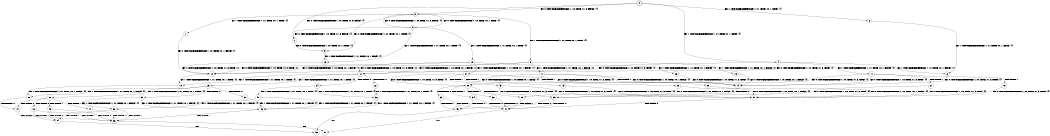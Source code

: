 digraph BCG {
size = "7, 10.5";
center = TRUE;
node [shape = circle];
0 [peripheries = 2];
0 -> 1 [label = "EX !0 !ATOMIC_EXCH_BRANCH (1, +0, TRUE, +1, 3, FALSE) !{}"];
0 -> 2 [label = "EX !1 !ATOMIC_EXCH_BRANCH (1, +1, TRUE, +0, 1, TRUE) !{}"];
0 -> 3 [label = "EX !0 !ATOMIC_EXCH_BRANCH (1, +0, TRUE, +1, 3, FALSE) !{}"];
0 -> 4 [label = "EX !1 !ATOMIC_EXCH_BRANCH (1, +1, TRUE, +0, 1, TRUE) !{}"];
1 -> 5 [label = "EX !0 !ATOMIC_EXCH_BRANCH (1, +0, TRUE, +0, 1, TRUE) !{}"];
2 -> 6 [label = "EX !1 !ATOMIC_EXCH_BRANCH (1, +1, TRUE, +0, 1, FALSE) !{}"];
3 -> 5 [label = "EX !0 !ATOMIC_EXCH_BRANCH (1, +0, TRUE, +0, 1, TRUE) !{}"];
3 -> 7 [label = "EX !1 !ATOMIC_EXCH_BRANCH (1, +1, TRUE, +0, 1, TRUE) !{}"];
3 -> 8 [label = "EX !0 !ATOMIC_EXCH_BRANCH (1, +0, TRUE, +0, 1, TRUE) !{}"];
3 -> 9 [label = "EX !1 !ATOMIC_EXCH_BRANCH (1, +1, TRUE, +0, 1, TRUE) !{}"];
4 -> 6 [label = "EX !1 !ATOMIC_EXCH_BRANCH (1, +1, TRUE, +0, 1, FALSE) !{}"];
4 -> 10 [label = "EX !0 !ATOMIC_EXCH_BRANCH (1, +0, TRUE, +1, 3, TRUE) !{}"];
4 -> 11 [label = "EX !1 !ATOMIC_EXCH_BRANCH (1, +1, TRUE, +0, 1, FALSE) !{}"];
4 -> 12 [label = "EX !0 !ATOMIC_EXCH_BRANCH (1, +0, TRUE, +1, 3, TRUE) !{}"];
5 -> 13 [label = "EX !1 !ATOMIC_EXCH_BRANCH (1, +1, TRUE, +0, 1, TRUE) !{}"];
6 -> 14 [label = "EX !0 !ATOMIC_EXCH_BRANCH (1, +0, TRUE, +1, 3, TRUE) !{}"];
7 -> 10 [label = "EX !0 !ATOMIC_EXCH_BRANCH (1, +0, TRUE, +0, 1, FALSE) !{}"];
8 -> 1 [label = "EX !0 !ATOMIC_EXCH_BRANCH (1, +0, TRUE, +1, 3, FALSE) !{}"];
8 -> 13 [label = "EX !1 !ATOMIC_EXCH_BRANCH (1, +1, TRUE, +0, 1, TRUE) !{}"];
8 -> 3 [label = "EX !0 !ATOMIC_EXCH_BRANCH (1, +0, TRUE, +1, 3, FALSE) !{}"];
8 -> 15 [label = "EX !1 !ATOMIC_EXCH_BRANCH (1, +1, TRUE, +0, 1, TRUE) !{}"];
9 -> 10 [label = "EX !0 !ATOMIC_EXCH_BRANCH (1, +0, TRUE, +0, 1, FALSE) !{}"];
9 -> 16 [label = "EX !1 !ATOMIC_EXCH_BRANCH (1, +1, TRUE, +0, 1, FALSE) !{}"];
9 -> 12 [label = "EX !0 !ATOMIC_EXCH_BRANCH (1, +0, TRUE, +0, 1, FALSE) !{}"];
9 -> 17 [label = "EX !1 !ATOMIC_EXCH_BRANCH (1, +1, TRUE, +0, 1, FALSE) !{}"];
10 -> 18 [label = "EX !1 !ATOMIC_EXCH_BRANCH (1, +1, TRUE, +0, 1, TRUE) !{}"];
11 -> 14 [label = "EX !0 !ATOMIC_EXCH_BRANCH (1, +0, TRUE, +1, 3, TRUE) !{}"];
11 -> 19 [label = "TERMINATE !1"];
11 -> 20 [label = "EX !0 !ATOMIC_EXCH_BRANCH (1, +0, TRUE, +1, 3, TRUE) !{}"];
11 -> 21 [label = "TERMINATE !1"];
12 -> 18 [label = "EX !1 !ATOMIC_EXCH_BRANCH (1, +1, TRUE, +0, 1, TRUE) !{}"];
12 -> 22 [label = "TERMINATE !0"];
12 -> 23 [label = "EX !1 !ATOMIC_EXCH_BRANCH (1, +1, TRUE, +0, 1, TRUE) !{}"];
12 -> 24 [label = "TERMINATE !0"];
13 -> 10 [label = "EX !0 !ATOMIC_EXCH_BRANCH (1, +0, TRUE, +1, 3, TRUE) !{}"];
14 -> 25 [label = "TERMINATE !0"];
15 -> 10 [label = "EX !0 !ATOMIC_EXCH_BRANCH (1, +0, TRUE, +1, 3, TRUE) !{}"];
15 -> 26 [label = "EX !1 !ATOMIC_EXCH_BRANCH (1, +1, TRUE, +0, 1, FALSE) !{}"];
15 -> 12 [label = "EX !0 !ATOMIC_EXCH_BRANCH (1, +0, TRUE, +1, 3, TRUE) !{}"];
15 -> 27 [label = "EX !1 !ATOMIC_EXCH_BRANCH (1, +1, TRUE, +0, 1, FALSE) !{}"];
16 -> 14 [label = "EX !0 !ATOMIC_EXCH_BRANCH (1, +0, TRUE, +0, 1, FALSE) !{}"];
17 -> 14 [label = "EX !0 !ATOMIC_EXCH_BRANCH (1, +0, TRUE, +0, 1, FALSE) !{}"];
17 -> 28 [label = "TERMINATE !1"];
17 -> 20 [label = "EX !0 !ATOMIC_EXCH_BRANCH (1, +0, TRUE, +0, 1, FALSE) !{}"];
17 -> 29 [label = "TERMINATE !1"];
18 -> 30 [label = "EX !1 !ATOMIC_EXCH_BRANCH (1, +1, TRUE, +0, 1, FALSE) !{}"];
19 -> 31 [label = "EX !0 !ATOMIC_EXCH_BRANCH (1, +0, TRUE, +1, 3, TRUE) !{}"];
20 -> 25 [label = "TERMINATE !0"];
20 -> 32 [label = "TERMINATE !1"];
20 -> 33 [label = "TERMINATE !0"];
20 -> 34 [label = "TERMINATE !1"];
21 -> 31 [label = "EX !0 !ATOMIC_EXCH_BRANCH (1, +0, TRUE, +1, 3, TRUE) !{}"];
21 -> 35 [label = "EX !0 !ATOMIC_EXCH_BRANCH (1, +0, TRUE, +1, 3, TRUE) !{}"];
22 -> 36 [label = "EX !1 !ATOMIC_EXCH_BRANCH (1, +1, TRUE, +0, 1, TRUE) !{}"];
23 -> 30 [label = "EX !1 !ATOMIC_EXCH_BRANCH (1, +1, TRUE, +0, 1, FALSE) !{}"];
23 -> 37 [label = "TERMINATE !0"];
23 -> 38 [label = "EX !1 !ATOMIC_EXCH_BRANCH (1, +1, TRUE, +0, 1, FALSE) !{}"];
23 -> 39 [label = "TERMINATE !0"];
24 -> 36 [label = "EX !1 !ATOMIC_EXCH_BRANCH (1, +1, TRUE, +0, 1, TRUE) !{}"];
24 -> 40 [label = "EX !1 !ATOMIC_EXCH_BRANCH (1, +1, TRUE, +0, 1, TRUE) !{}"];
25 -> 41 [label = "TERMINATE !1"];
26 -> 14 [label = "EX !0 !ATOMIC_EXCH_BRANCH (1, +0, TRUE, +1, 3, TRUE) !{}"];
27 -> 14 [label = "EX !0 !ATOMIC_EXCH_BRANCH (1, +0, TRUE, +1, 3, TRUE) !{}"];
27 -> 42 [label = "TERMINATE !1"];
27 -> 20 [label = "EX !0 !ATOMIC_EXCH_BRANCH (1, +0, TRUE, +1, 3, TRUE) !{}"];
27 -> 43 [label = "TERMINATE !1"];
28 -> 31 [label = "EX !0 !ATOMIC_EXCH_BRANCH (1, +0, TRUE, +0, 1, FALSE) !{}"];
29 -> 31 [label = "EX !0 !ATOMIC_EXCH_BRANCH (1, +0, TRUE, +0, 1, FALSE) !{}"];
29 -> 35 [label = "EX !0 !ATOMIC_EXCH_BRANCH (1, +0, TRUE, +0, 1, FALSE) !{}"];
30 -> 44 [label = "TERMINATE !0"];
31 -> 41 [label = "TERMINATE !0"];
32 -> 41 [label = "TERMINATE !0"];
33 -> 41 [label = "TERMINATE !1"];
33 -> 45 [label = "TERMINATE !1"];
34 -> 41 [label = "TERMINATE !0"];
34 -> 45 [label = "TERMINATE !0"];
35 -> 41 [label = "TERMINATE !0"];
35 -> 45 [label = "TERMINATE !0"];
36 -> 46 [label = "EX !1 !ATOMIC_EXCH_BRANCH (1, +1, TRUE, +0, 1, FALSE) !{}"];
37 -> 46 [label = "EX !1 !ATOMIC_EXCH_BRANCH (1, +1, TRUE, +0, 1, FALSE) !{}"];
38 -> 44 [label = "TERMINATE !0"];
38 -> 47 [label = "TERMINATE !1"];
38 -> 48 [label = "TERMINATE !0"];
38 -> 49 [label = "TERMINATE !1"];
39 -> 46 [label = "EX !1 !ATOMIC_EXCH_BRANCH (1, +1, TRUE, +0, 1, FALSE) !{}"];
39 -> 50 [label = "EX !1 !ATOMIC_EXCH_BRANCH (1, +1, TRUE, +0, 1, FALSE) !{}"];
40 -> 46 [label = "EX !1 !ATOMIC_EXCH_BRANCH (1, +1, TRUE, +0, 1, FALSE) !{}"];
40 -> 50 [label = "EX !1 !ATOMIC_EXCH_BRANCH (1, +1, TRUE, +0, 1, FALSE) !{}"];
41 -> 51 [label = "exit"];
42 -> 31 [label = "EX !0 !ATOMIC_EXCH_BRANCH (1, +0, TRUE, +1, 3, TRUE) !{}"];
43 -> 31 [label = "EX !0 !ATOMIC_EXCH_BRANCH (1, +0, TRUE, +1, 3, TRUE) !{}"];
43 -> 35 [label = "EX !0 !ATOMIC_EXCH_BRANCH (1, +0, TRUE, +1, 3, TRUE) !{}"];
44 -> 52 [label = "TERMINATE !1"];
45 -> 53 [label = "exit"];
46 -> 52 [label = "TERMINATE !1"];
47 -> 52 [label = "TERMINATE !0"];
48 -> 52 [label = "TERMINATE !1"];
48 -> 54 [label = "TERMINATE !1"];
49 -> 52 [label = "TERMINATE !0"];
49 -> 54 [label = "TERMINATE !0"];
50 -> 52 [label = "TERMINATE !1"];
50 -> 54 [label = "TERMINATE !1"];
52 -> 51 [label = "exit"];
54 -> 53 [label = "exit"];
}
